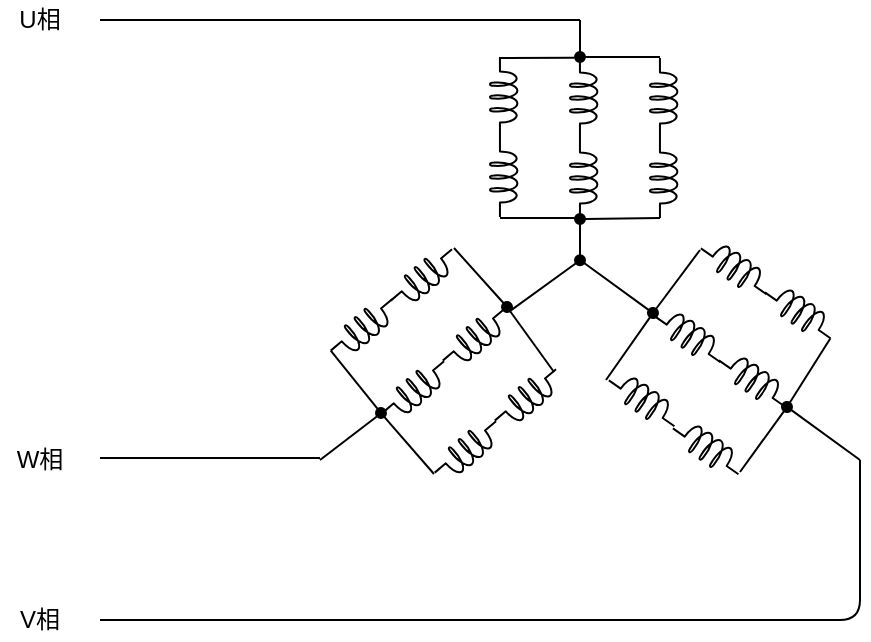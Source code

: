 <mxfile version="13.1.3">
    <diagram id="6hGFLwfOUW9BJ-s0fimq" name="Page-1">
        <mxGraphModel dx="57" dy="50" grid="1" gridSize="10" guides="1" tooltips="1" connect="1" arrows="1" fold="1" page="1" pageScale="1" pageWidth="690" pageHeight="980" math="0" shadow="0">
            <root>
                <mxCell id="0"/>
                <mxCell id="1" parent="0"/>
                <mxCell id="2" value="" style="pointerEvents=1;verticalLabelPosition=bottom;shadow=0;dashed=0;align=center;html=1;verticalAlign=top;shape=mxgraph.electrical.inductors.inductor_5;rotation=90;" parent="1" vertex="1">
                    <mxGeometry x="382" y="51.5" width="40" height="14" as="geometry"/>
                </mxCell>
                <mxCell id="5" value="" style="pointerEvents=1;verticalLabelPosition=bottom;shadow=0;dashed=0;align=center;html=1;verticalAlign=top;shape=mxgraph.electrical.inductors.inductor_5;rotation=90;" parent="1" vertex="1">
                    <mxGeometry x="382" y="91.5" width="40" height="14" as="geometry"/>
                </mxCell>
                <mxCell id="6" value="" style="pointerEvents=1;verticalLabelPosition=bottom;shadow=0;dashed=0;align=center;html=1;verticalAlign=top;shape=mxgraph.electrical.inductors.inductor_5;rotation=90;" parent="1" vertex="1">
                    <mxGeometry x="422" y="52" width="40" height="14" as="geometry"/>
                </mxCell>
                <mxCell id="7" value="" style="pointerEvents=1;verticalLabelPosition=bottom;shadow=0;dashed=0;align=center;html=1;verticalAlign=top;shape=mxgraph.electrical.inductors.inductor_5;rotation=90;" parent="1" vertex="1">
                    <mxGeometry x="422" y="92" width="40" height="14" as="geometry"/>
                </mxCell>
                <mxCell id="41" value="" style="pointerEvents=1;verticalLabelPosition=bottom;shadow=0;dashed=0;align=center;html=1;verticalAlign=top;shape=mxgraph.electrical.inductors.inductor_5;rotation=90;" vertex="1" parent="1">
                    <mxGeometry x="462" y="92" width="40" height="14" as="geometry"/>
                </mxCell>
                <mxCell id="8" value="" style="pointerEvents=1;verticalLabelPosition=bottom;shadow=0;dashed=0;align=center;html=1;verticalAlign=top;shape=mxgraph.electrical.inductors.inductor_5;rotation=90;" parent="1" vertex="1">
                    <mxGeometry x="462" y="52" width="40" height="14" as="geometry"/>
                </mxCell>
                <mxCell id="35" value="" style="endArrow=none;html=1;" parent="1" edge="1">
                    <mxGeometry width="50" height="50" relative="1" as="geometry">
                        <mxPoint x="200" y="20" as="sourcePoint"/>
                        <mxPoint x="440" y="20" as="targetPoint"/>
                    </mxGeometry>
                </mxCell>
                <mxCell id="36" value="" style="endArrow=none;html=1;" parent="1" edge="1">
                    <mxGeometry width="50" height="50" relative="1" as="geometry">
                        <mxPoint x="200" y="239" as="sourcePoint"/>
                        <mxPoint x="310" y="239" as="targetPoint"/>
                    </mxGeometry>
                </mxCell>
                <mxCell id="37" value="" style="endArrow=none;html=1;" parent="1" edge="1">
                    <mxGeometry width="50" height="50" relative="1" as="geometry">
                        <mxPoint x="200" y="320" as="sourcePoint"/>
                        <mxPoint x="580" y="240" as="targetPoint"/>
                        <Array as="points">
                            <mxPoint x="200" y="320"/>
                            <mxPoint x="580" y="320"/>
                        </Array>
                    </mxGeometry>
                </mxCell>
                <mxCell id="38" value="U相" style="text;html=1;strokeColor=none;fillColor=none;align=center;verticalAlign=middle;whiteSpace=wrap;rounded=0;" parent="1" vertex="1">
                    <mxGeometry x="150" y="10" width="40" height="20" as="geometry"/>
                </mxCell>
                <mxCell id="39" value="V相" style="text;html=1;strokeColor=none;fillColor=none;align=center;verticalAlign=middle;whiteSpace=wrap;rounded=0;" parent="1" vertex="1">
                    <mxGeometry x="150" y="310" width="40" height="20" as="geometry"/>
                </mxCell>
                <mxCell id="40" value="W相" style="text;html=1;strokeColor=none;fillColor=none;align=center;verticalAlign=middle;whiteSpace=wrap;rounded=0;" parent="1" vertex="1">
                    <mxGeometry x="150" y="230" width="40" height="20" as="geometry"/>
                </mxCell>
                <mxCell id="84" value="" style="endArrow=none;html=1;exitX=1;exitY=0.5;exitDx=0;exitDy=0;entryX=1;entryY=0.645;entryDx=0;entryDy=0;entryPerimeter=0;" edge="1" parent="1" source="85" target="41">
                    <mxGeometry width="50" height="50" relative="1" as="geometry">
                        <mxPoint x="400" y="121" as="sourcePoint"/>
                        <mxPoint x="480.0" y="120.5" as="targetPoint"/>
                    </mxGeometry>
                </mxCell>
                <mxCell id="114" style="edgeStyle=orthogonalEdgeStyle;rounded=0;orthogonalLoop=1;jettySize=auto;html=1;exitX=1;exitY=0.5;exitDx=0;exitDy=0;entryX=0;entryY=0.645;entryDx=0;entryDy=0;entryPerimeter=0;endArrow=none;endFill=0;" edge="1" parent="1" source="86" target="8">
                    <mxGeometry relative="1" as="geometry"/>
                </mxCell>
                <mxCell id="86" value="" style="ellipse;whiteSpace=wrap;html=1;aspect=fixed;fillColor=#000000;strokeColor=#000000;" vertex="1" parent="1">
                    <mxGeometry x="437.5" y="36" width="5" height="5" as="geometry"/>
                </mxCell>
                <mxCell id="85" value="" style="ellipse;whiteSpace=wrap;html=1;aspect=fixed;fillColor=#000000;strokeColor=#000000;" vertex="1" parent="1">
                    <mxGeometry x="437.5" y="117" width="5" height="5" as="geometry"/>
                </mxCell>
                <mxCell id="89" value="" style="endArrow=none;html=1;entryX=-0.03;entryY=0.4;entryDx=0;entryDy=0;entryPerimeter=0;" edge="1" parent="1" target="85">
                    <mxGeometry width="50" height="50" relative="1" as="geometry">
                        <mxPoint x="400" y="119" as="sourcePoint"/>
                        <mxPoint x="479.97" y="119" as="targetPoint"/>
                    </mxGeometry>
                </mxCell>
                <mxCell id="92" value="" style="group;rotation=5;" vertex="1" connectable="0" parent="1">
                    <mxGeometry x="309.0" y="128.0" width="127.279" height="127.279" as="geometry"/>
                </mxCell>
                <mxCell id="70" value="" style="group;rotation=5;" vertex="1" connectable="0" parent="92">
                    <mxGeometry width="127.279" height="127.279" as="geometry"/>
                </mxCell>
                <mxCell id="71" value="" style="group;rotation=50;" vertex="1" connectable="0" parent="70">
                    <mxGeometry x="17" y="21" width="94" height="86" as="geometry"/>
                </mxCell>
                <mxCell id="72" value="" style="pointerEvents=1;verticalLabelPosition=bottom;shadow=0;dashed=0;align=center;html=1;verticalAlign=top;shape=mxgraph.electrical.inductors.inductor_5;rotation=140;" vertex="1" parent="71">
                    <mxGeometry x="16" y="-7" width="40" height="14" as="geometry"/>
                </mxCell>
                <mxCell id="73" value="" style="pointerEvents=1;verticalLabelPosition=bottom;shadow=0;dashed=0;align=center;html=1;verticalAlign=top;shape=mxgraph.electrical.inductors.inductor_5;rotation=140;" vertex="1" parent="71">
                    <mxGeometry x="-14" y="18" width="40" height="14" as="geometry"/>
                </mxCell>
                <mxCell id="74" value="" style="pointerEvents=1;verticalLabelPosition=bottom;shadow=0;dashed=0;align=center;html=1;verticalAlign=top;shape=mxgraph.electrical.inductors.inductor_5;rotation=140;" vertex="1" parent="71">
                    <mxGeometry x="42" y="23" width="40" height="14" as="geometry"/>
                </mxCell>
                <mxCell id="75" value="" style="pointerEvents=1;verticalLabelPosition=bottom;shadow=0;dashed=0;align=center;html=1;verticalAlign=top;shape=mxgraph.electrical.inductors.inductor_5;rotation=140;" vertex="1" parent="71">
                    <mxGeometry x="12" y="49" width="40" height="14" as="geometry"/>
                </mxCell>
                <mxCell id="76" value="" style="pointerEvents=1;verticalLabelPosition=bottom;shadow=0;dashed=0;align=center;html=1;verticalAlign=top;shape=mxgraph.electrical.inductors.inductor_5;rotation=140;" vertex="1" parent="71">
                    <mxGeometry x="38" y="79" width="40" height="14" as="geometry"/>
                </mxCell>
                <mxCell id="77" value="" style="pointerEvents=1;verticalLabelPosition=bottom;shadow=0;dashed=0;align=center;html=1;verticalAlign=top;shape=mxgraph.electrical.inductors.inductor_5;rotation=140;" vertex="1" parent="71">
                    <mxGeometry x="68" y="53" width="40" height="14" as="geometry"/>
                </mxCell>
                <mxCell id="78" value="" style="endArrow=none;html=1;" edge="1" parent="71" source="82">
                    <mxGeometry width="50" height="50" relative="1" as="geometry">
                        <mxPoint x="51" y="-15" as="sourcePoint"/>
                        <mxPoint x="101" y="47" as="targetPoint"/>
                    </mxGeometry>
                </mxCell>
                <mxCell id="79" value="" style="endArrow=none;html=1;" edge="1" parent="71" source="80">
                    <mxGeometry width="50" height="50" relative="1" as="geometry">
                        <mxPoint x="-11" y="37" as="sourcePoint"/>
                        <mxPoint x="41" y="98" as="targetPoint"/>
                    </mxGeometry>
                </mxCell>
                <mxCell id="80" value="" style="ellipse;whiteSpace=wrap;html=1;aspect=fixed;fillColor=#000000;strokeColor=#000000;rotation=50;" vertex="1" parent="71">
                    <mxGeometry x="12" y="65" width="5" height="5" as="geometry"/>
                </mxCell>
                <mxCell id="81" value="" style="endArrow=none;html=1;exitX=1;exitY=0.645;exitDx=0;exitDy=0;exitPerimeter=0;" edge="1" parent="71" target="80" source="73">
                    <mxGeometry width="50" height="50" relative="1" as="geometry">
                        <mxPoint x="-11.0" y="37.0" as="sourcePoint"/>
                        <mxPoint x="41" y="98" as="targetPoint"/>
                    </mxGeometry>
                </mxCell>
                <mxCell id="82" value="" style="ellipse;whiteSpace=wrap;html=1;aspect=fixed;fillColor=#000000;strokeColor=#000000;rotation=50;" vertex="1" parent="71">
                    <mxGeometry x="75" y="12" width="5" height="5" as="geometry"/>
                </mxCell>
                <mxCell id="83" value="" style="endArrow=none;html=1;" edge="1" parent="71" target="82">
                    <mxGeometry width="50" height="50" relative="1" as="geometry">
                        <mxPoint x="51.0" y="-15.0" as="sourcePoint"/>
                        <mxPoint x="101" y="47" as="targetPoint"/>
                    </mxGeometry>
                </mxCell>
                <mxCell id="124" style="edgeStyle=orthogonalEdgeStyle;rounded=0;orthogonalLoop=1;jettySize=auto;html=1;exitX=0;exitY=0.645;exitDx=0;exitDy=0;exitPerimeter=0;entryX=-0.03;entryY=0.652;entryDx=0;entryDy=0;entryPerimeter=0;endArrow=none;endFill=0;" edge="1" parent="71" source="72" target="72">
                    <mxGeometry relative="1" as="geometry"/>
                </mxCell>
                <mxCell id="93" value="" style="group;rotation=-100;" vertex="1" connectable="0" parent="1">
                    <mxGeometry x="447.0" y="125.0" width="127.279" height="127.279" as="geometry"/>
                </mxCell>
                <mxCell id="94" value="" style="group;rotation=-100;" vertex="1" connectable="0" parent="93">
                    <mxGeometry width="127.279" height="127.279" as="geometry"/>
                </mxCell>
                <mxCell id="95" value="" style="group;rotation=-55;" vertex="1" connectable="0" parent="94">
                    <mxGeometry x="17" y="21" width="94" height="86" as="geometry"/>
                </mxCell>
                <mxCell id="96" value="" style="pointerEvents=1;verticalLabelPosition=bottom;shadow=0;dashed=0;align=center;html=1;verticalAlign=top;shape=mxgraph.electrical.inductors.inductor_5;rotation=35;" vertex="1" parent="95">
                    <mxGeometry x="-12" y="57" width="40" height="14" as="geometry"/>
                </mxCell>
                <mxCell id="97" value="" style="pointerEvents=1;verticalLabelPosition=bottom;shadow=0;dashed=0;align=center;html=1;verticalAlign=top;shape=mxgraph.electrical.inductors.inductor_5;rotation=35;" vertex="1" parent="95">
                    <mxGeometry x="20" y="81" width="40" height="14" as="geometry"/>
                </mxCell>
                <mxCell id="98" value="" style="pointerEvents=1;verticalLabelPosition=bottom;shadow=0;dashed=0;align=center;html=1;verticalAlign=top;shape=mxgraph.electrical.inductors.inductor_5;rotation=35;" vertex="1" parent="95">
                    <mxGeometry x="11" y="25" width="40" height="14" as="geometry"/>
                </mxCell>
                <mxCell id="99" value="" style="pointerEvents=1;verticalLabelPosition=bottom;shadow=0;dashed=0;align=center;html=1;verticalAlign=top;shape=mxgraph.electrical.inductors.inductor_5;rotation=35;" vertex="1" parent="95">
                    <mxGeometry x="43" y="47" width="40" height="14" as="geometry"/>
                </mxCell>
                <mxCell id="100" value="" style="pointerEvents=1;verticalLabelPosition=bottom;shadow=0;dashed=0;align=center;html=1;verticalAlign=top;shape=mxgraph.electrical.inductors.inductor_5;rotation=35;" vertex="1" parent="95">
                    <mxGeometry x="66" y="13" width="40" height="14" as="geometry"/>
                </mxCell>
                <mxCell id="101" value="" style="pointerEvents=1;verticalLabelPosition=bottom;shadow=0;dashed=0;align=center;html=1;verticalAlign=top;shape=mxgraph.electrical.inductors.inductor_5;rotation=35;" vertex="1" parent="95">
                    <mxGeometry x="34" y="-9" width="40" height="14" as="geometry"/>
                </mxCell>
                <mxCell id="102" value="" style="endArrow=none;html=1;" edge="1" parent="95" source="106">
                    <mxGeometry width="50" height="50" relative="1" as="geometry">
                        <mxPoint x="-11" y="54" as="sourcePoint"/>
                        <mxPoint x="36.0" y="-11.0" as="targetPoint"/>
                    </mxGeometry>
                </mxCell>
                <mxCell id="103" value="" style="endArrow=none;html=1;entryX=1;entryY=0.645;entryDx=0;entryDy=0;entryPerimeter=0;" edge="1" parent="95" source="104" target="100">
                    <mxGeometry width="50" height="50" relative="1" as="geometry">
                        <mxPoint x="56" y="100" as="sourcePoint"/>
                        <mxPoint x="101" y="34" as="targetPoint"/>
                    </mxGeometry>
                </mxCell>
                <mxCell id="104" value="" style="ellipse;whiteSpace=wrap;html=1;aspect=fixed;fillColor=#000000;strokeColor=#000000;rotation=-55;" vertex="1" parent="95">
                    <mxGeometry x="77" y="65" width="5" height="5" as="geometry"/>
                </mxCell>
                <mxCell id="105" value="" style="endArrow=none;html=1;" edge="1" parent="95" target="104">
                    <mxGeometry width="50" height="50" relative="1" as="geometry">
                        <mxPoint x="56" y="100" as="sourcePoint"/>
                        <mxPoint x="101" y="34" as="targetPoint"/>
                    </mxGeometry>
                </mxCell>
                <mxCell id="106" value="" style="ellipse;whiteSpace=wrap;html=1;aspect=fixed;fillColor=#000000;strokeColor=#000000;rotation=-55;" vertex="1" parent="95">
                    <mxGeometry x="10" y="18" width="5" height="5" as="geometry"/>
                </mxCell>
                <mxCell id="107" value="" style="endArrow=none;html=1;" edge="1" parent="95" target="106">
                    <mxGeometry width="50" height="50" relative="1" as="geometry">
                        <mxPoint x="-11" y="54" as="sourcePoint"/>
                        <mxPoint x="36" y="-11" as="targetPoint"/>
                    </mxGeometry>
                </mxCell>
                <mxCell id="112" value="" style="endArrow=none;html=1;entryX=-0.003;entryY=0.857;entryDx=0;entryDy=0;entryPerimeter=0;" edge="1" parent="1" target="6">
                    <mxGeometry width="50" height="50" relative="1" as="geometry">
                        <mxPoint x="400" y="39" as="sourcePoint"/>
                        <mxPoint x="430" y="39" as="targetPoint"/>
                    </mxGeometry>
                </mxCell>
                <mxCell id="113" value="" style="endArrow=none;html=1;entryX=0.5;entryY=0;entryDx=0;entryDy=0;" edge="1" parent="1" target="86">
                    <mxGeometry width="50" height="50" relative="1" as="geometry">
                        <mxPoint x="440" y="20" as="sourcePoint"/>
                        <mxPoint x="490" y="49" as="targetPoint"/>
                    </mxGeometry>
                </mxCell>
                <mxCell id="115" value="" style="endArrow=none;html=1;exitX=1;exitY=0.5;exitDx=0;exitDy=0;" edge="1" parent="1" source="119">
                    <mxGeometry width="50" height="50" relative="1" as="geometry">
                        <mxPoint x="200" y="29.5" as="sourcePoint"/>
                        <mxPoint x="440" y="140" as="targetPoint"/>
                    </mxGeometry>
                </mxCell>
                <mxCell id="116" value="" style="endArrow=none;html=1;exitX=0.5;exitY=0;exitDx=0;exitDy=0;" edge="1" parent="1" source="106">
                    <mxGeometry width="50" height="50" relative="1" as="geometry">
                        <mxPoint x="411.908" y="172.908" as="sourcePoint"/>
                        <mxPoint x="440" y="140" as="targetPoint"/>
                    </mxGeometry>
                </mxCell>
                <mxCell id="118" value="" style="endArrow=none;html=1;exitX=0.5;exitY=1;exitDx=0;exitDy=0;" edge="1" parent="1" source="85">
                    <mxGeometry width="50" height="50" relative="1" as="geometry">
                        <mxPoint x="440" y="130" as="sourcePoint"/>
                        <mxPoint x="440" y="140" as="targetPoint"/>
                    </mxGeometry>
                </mxCell>
                <mxCell id="119" value="" style="ellipse;whiteSpace=wrap;html=1;aspect=fixed;fillColor=#000000;strokeColor=#000000;" vertex="1" parent="1">
                    <mxGeometry x="437.5" y="137.64" width="5" height="5" as="geometry"/>
                </mxCell>
                <mxCell id="120" value="" style="endArrow=none;html=1;exitX=1;exitY=0.5;exitDx=0;exitDy=0;" edge="1" parent="1" source="82" target="119">
                    <mxGeometry width="50" height="50" relative="1" as="geometry">
                        <mxPoint x="401.908" y="162.908" as="sourcePoint"/>
                        <mxPoint x="440" y="140" as="targetPoint"/>
                    </mxGeometry>
                </mxCell>
                <mxCell id="122" value="" style="endArrow=none;html=1;entryX=0.5;entryY=1;entryDx=0;entryDy=0;" edge="1" parent="1" target="80">
                    <mxGeometry width="50" height="50" relative="1" as="geometry">
                        <mxPoint x="310" y="240" as="sourcePoint"/>
                        <mxPoint x="341" y="216" as="targetPoint"/>
                    </mxGeometry>
                </mxCell>
                <mxCell id="123" value="" style="endArrow=none;html=1;entryX=0.5;entryY=1;entryDx=0;entryDy=0;" edge="1" parent="1" target="104">
                    <mxGeometry width="50" height="50" relative="1" as="geometry">
                        <mxPoint x="580" y="240" as="sourcePoint"/>
                        <mxPoint x="550" y="220" as="targetPoint"/>
                    </mxGeometry>
                </mxCell>
            </root>
        </mxGraphModel>
    </diagram>
</mxfile>